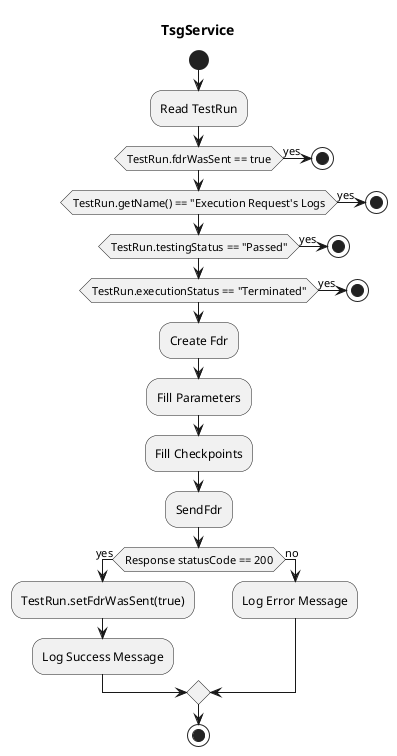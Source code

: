 @startuml
title TsgService
start
:Read TestRun;
if (TestRun.fdrWasSent == true) then (yes)
    stop
endif
if (TestRun.getName() == "Execution Request's Logs) then (yes)
    stop
endif
if (TestRun.testingStatus == "Passed") then (yes)
    stop
endif
if (TestRun.executionStatus == "Terminated") then (yes)
    stop
endif
:Create Fdr;
:Fill Parameters;
:Fill Checkpoints;
:SendFdr;
if (Response statusCode == 200) then (yes)
    :TestRun.setFdrWasSent(true);
    :Log Success Message;
else (no)
    :Log Error Message;
endif
stop
@enduml